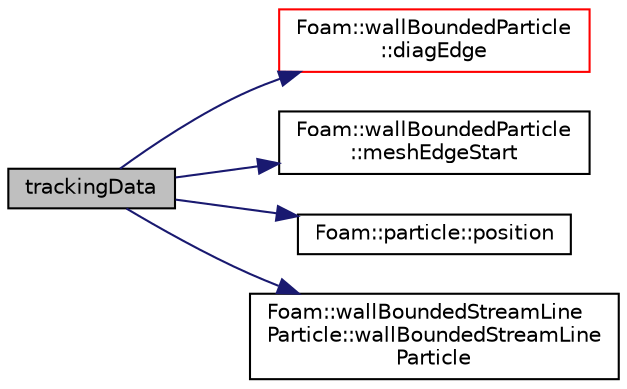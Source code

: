 digraph "trackingData"
{
  bgcolor="transparent";
  edge [fontname="Helvetica",fontsize="10",labelfontname="Helvetica",labelfontsize="10"];
  node [fontname="Helvetica",fontsize="10",shape=record];
  rankdir="LR";
  Node1 [label="trackingData",height=0.2,width=0.4,color="black", fillcolor="grey75", style="filled", fontcolor="black"];
  Node1 -> Node2 [color="midnightblue",fontsize="10",style="solid",fontname="Helvetica"];
  Node2 [label="Foam::wallBoundedParticle\l::diagEdge",height=0.2,width=0.4,color="red",URL="$a02828.html#afd41a1d0edfddfa2017a48f5d6e7738d",tooltip="-1 or diagonal edge "];
  Node1 -> Node3 [color="midnightblue",fontsize="10",style="solid",fontname="Helvetica"];
  Node3 [label="Foam::wallBoundedParticle\l::meshEdgeStart",height=0.2,width=0.4,color="black",URL="$a02828.html#a48fa2f18a5736e04d3213618973bed56",tooltip="-1 or label of mesh edge "];
  Node1 -> Node4 [color="midnightblue",fontsize="10",style="solid",fontname="Helvetica"];
  Node4 [label="Foam::particle::position",height=0.2,width=0.4,color="black",URL="$a01775.html#af167c3a382515b6794c6233849beecbb",tooltip="Return current particle position. "];
  Node1 -> Node5 [color="midnightblue",fontsize="10",style="solid",fontname="Helvetica"];
  Node5 [label="Foam::wallBoundedStreamLine\lParticle::wallBoundedStreamLine\lParticle",height=0.2,width=0.4,color="black",URL="$a02830.html#af5c059672b808ce15134b9a96df15675",tooltip="Construct from components. "];
}
